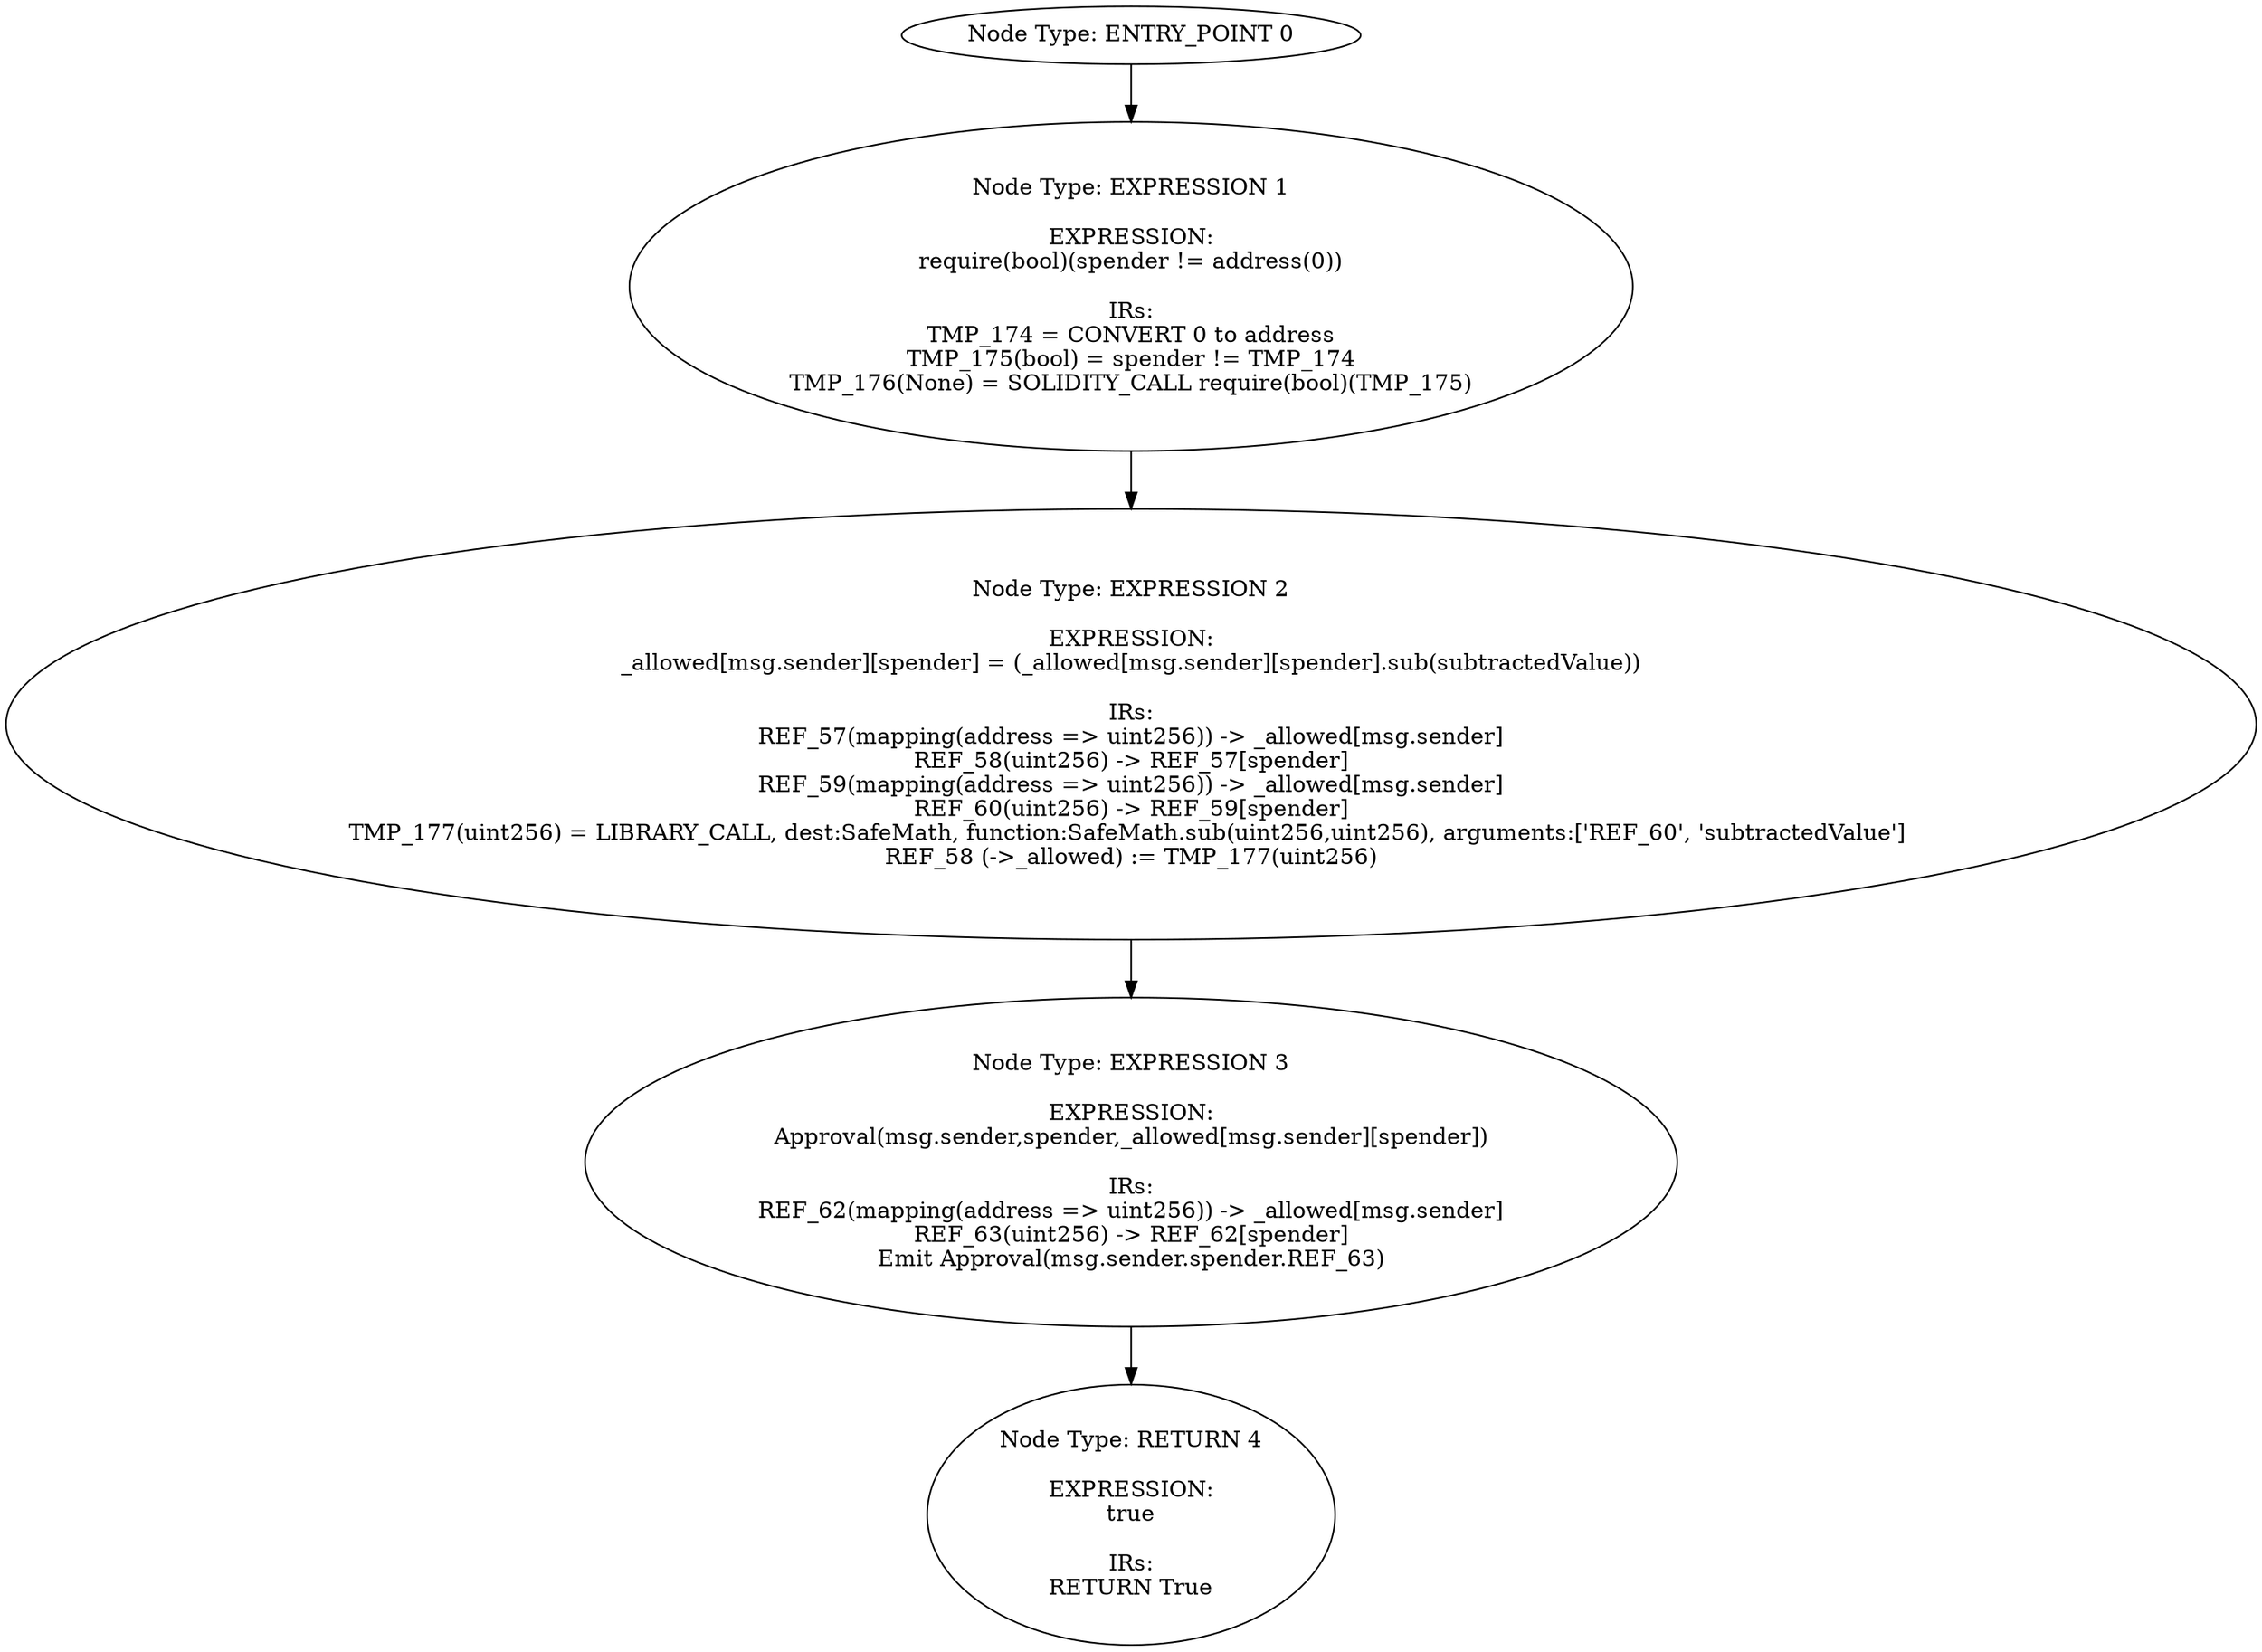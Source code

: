digraph{
0[label="Node Type: ENTRY_POINT 0
"];
0->1;
1[label="Node Type: EXPRESSION 1

EXPRESSION:
require(bool)(spender != address(0))

IRs:
TMP_174 = CONVERT 0 to address
TMP_175(bool) = spender != TMP_174
TMP_176(None) = SOLIDITY_CALL require(bool)(TMP_175)"];
1->2;
2[label="Node Type: EXPRESSION 2

EXPRESSION:
_allowed[msg.sender][spender] = (_allowed[msg.sender][spender].sub(subtractedValue))

IRs:
REF_57(mapping(address => uint256)) -> _allowed[msg.sender]
REF_58(uint256) -> REF_57[spender]
REF_59(mapping(address => uint256)) -> _allowed[msg.sender]
REF_60(uint256) -> REF_59[spender]
TMP_177(uint256) = LIBRARY_CALL, dest:SafeMath, function:SafeMath.sub(uint256,uint256), arguments:['REF_60', 'subtractedValue'] 
REF_58 (->_allowed) := TMP_177(uint256)"];
2->3;
3[label="Node Type: EXPRESSION 3

EXPRESSION:
Approval(msg.sender,spender,_allowed[msg.sender][spender])

IRs:
REF_62(mapping(address => uint256)) -> _allowed[msg.sender]
REF_63(uint256) -> REF_62[spender]
Emit Approval(msg.sender.spender.REF_63)"];
3->4;
4[label="Node Type: RETURN 4

EXPRESSION:
true

IRs:
RETURN True"];
}
